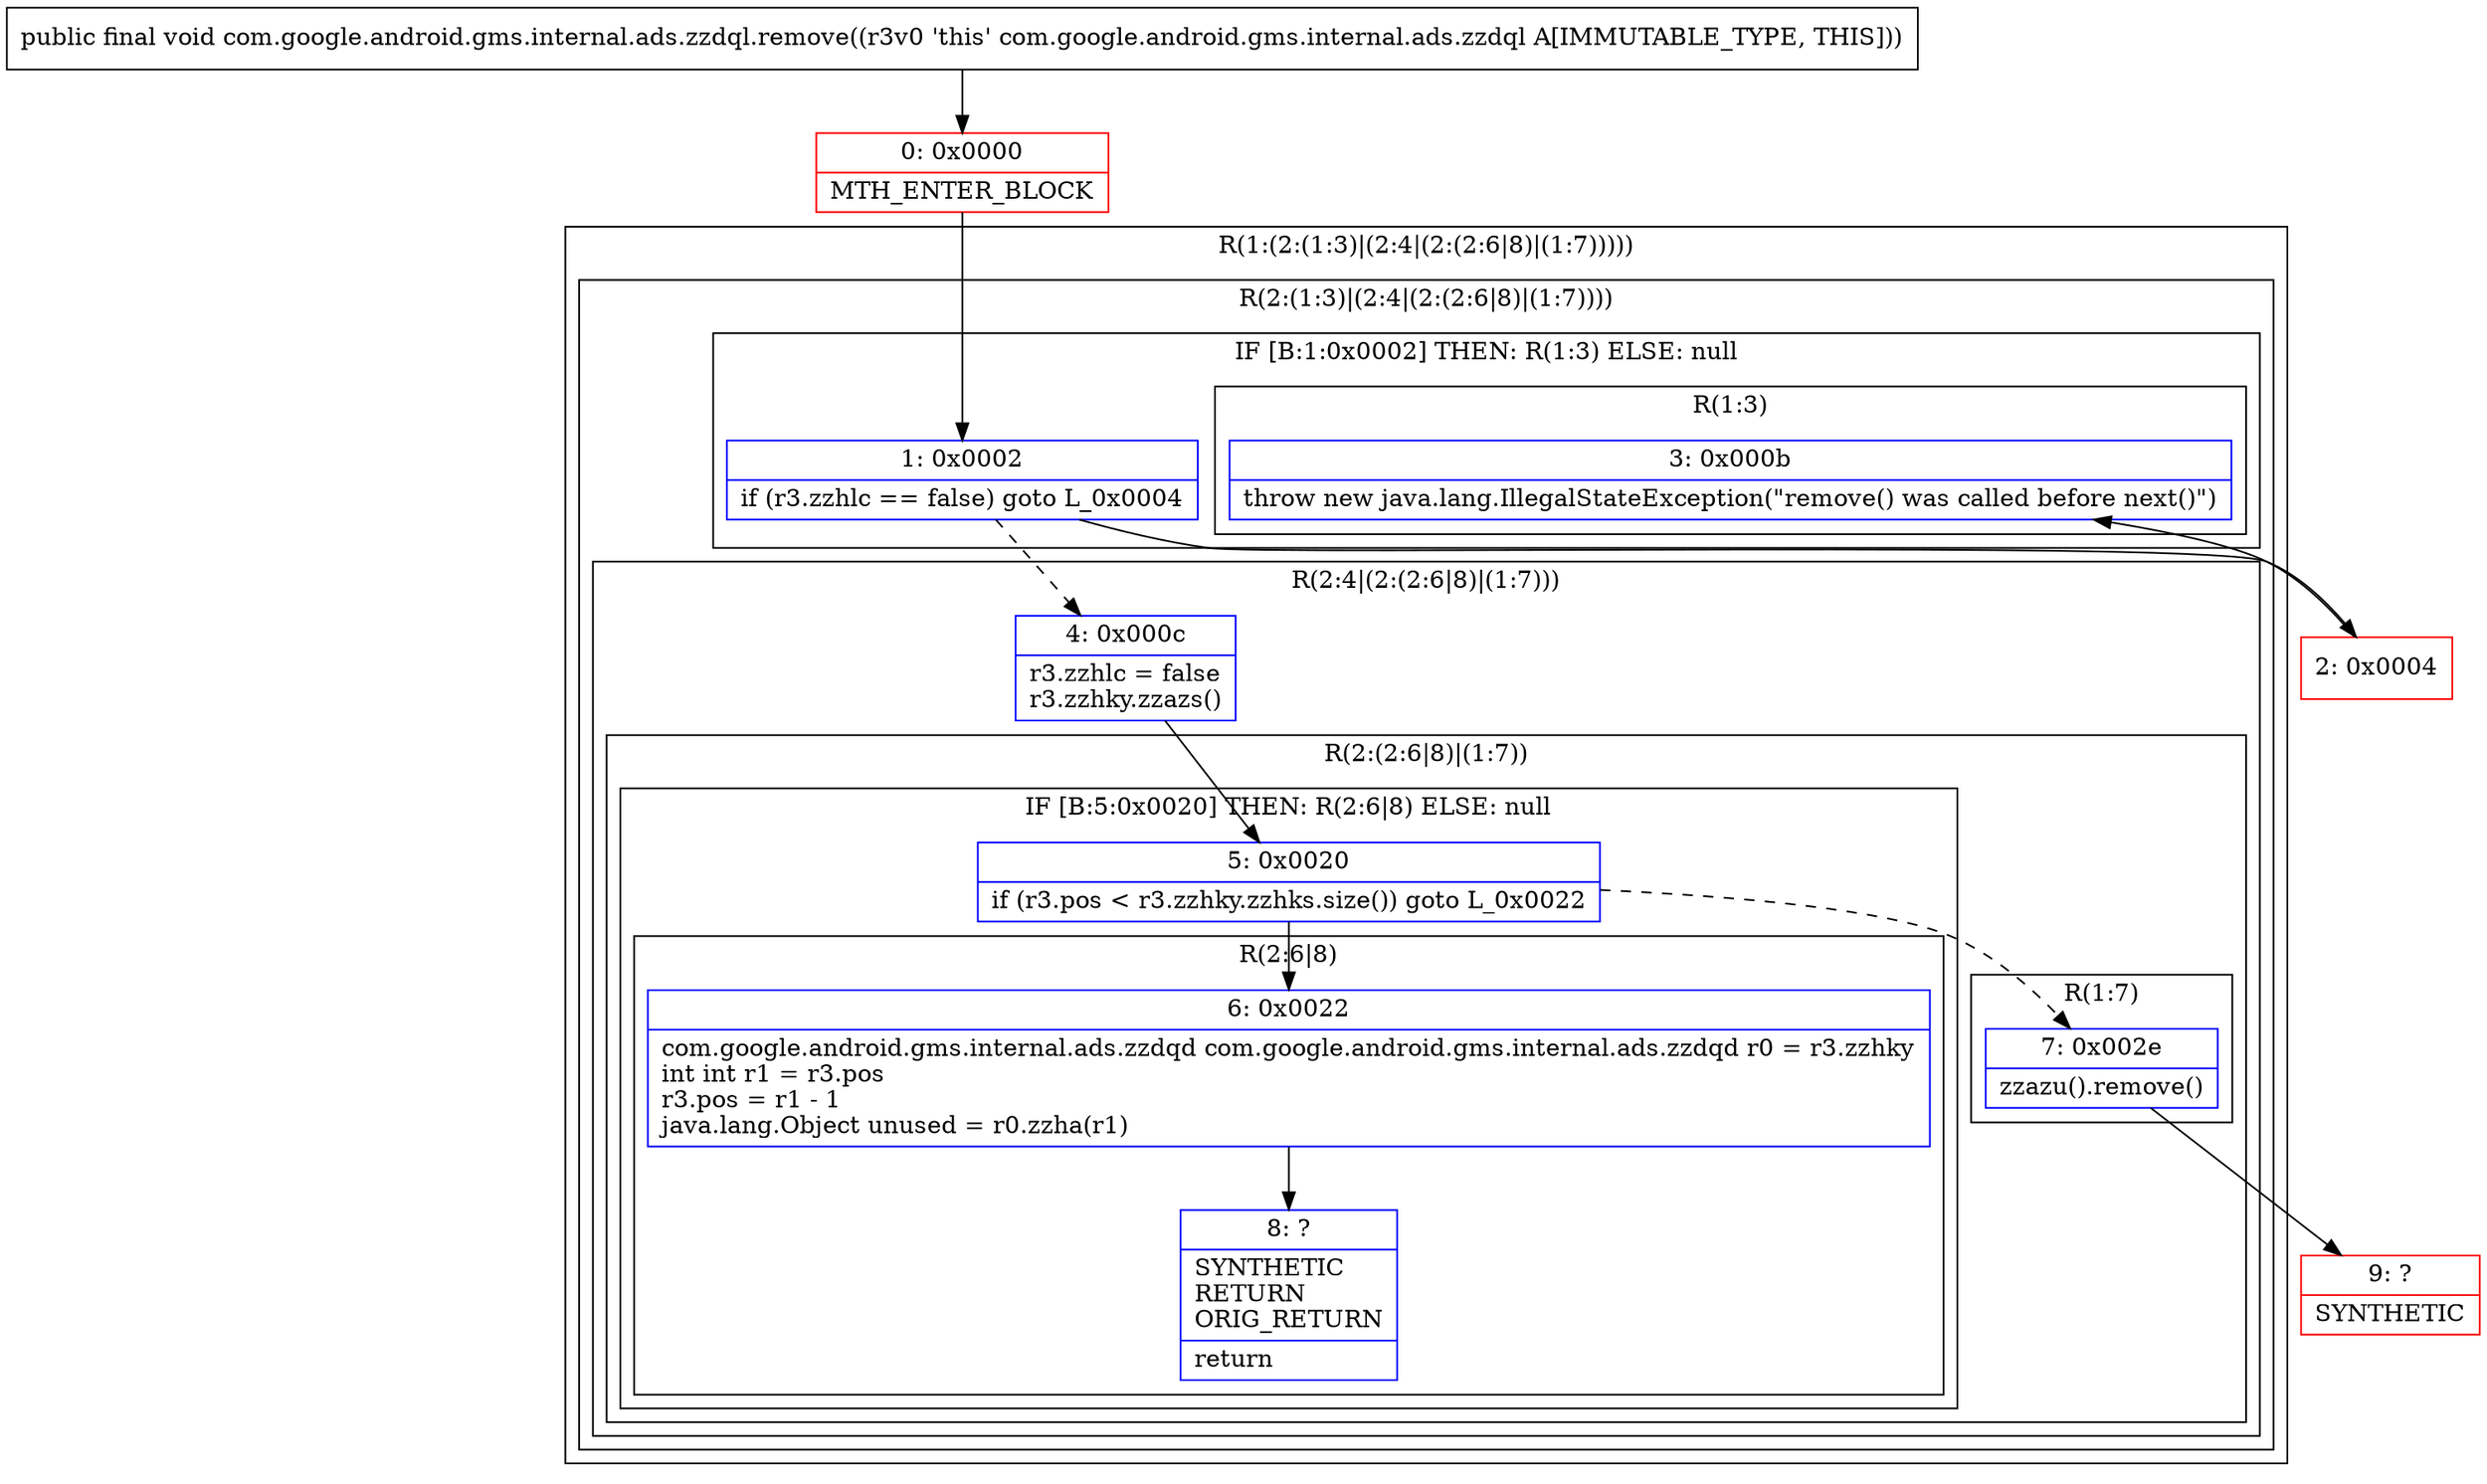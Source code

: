 digraph "CFG forcom.google.android.gms.internal.ads.zzdql.remove()V" {
subgraph cluster_Region_465479077 {
label = "R(1:(2:(1:3)|(2:4|(2:(2:6|8)|(1:7)))))";
node [shape=record,color=blue];
subgraph cluster_Region_552880766 {
label = "R(2:(1:3)|(2:4|(2:(2:6|8)|(1:7))))";
node [shape=record,color=blue];
subgraph cluster_IfRegion_1955505761 {
label = "IF [B:1:0x0002] THEN: R(1:3) ELSE: null";
node [shape=record,color=blue];
Node_1 [shape=record,label="{1\:\ 0x0002|if (r3.zzhlc == false) goto L_0x0004\l}"];
subgraph cluster_Region_770091723 {
label = "R(1:3)";
node [shape=record,color=blue];
Node_3 [shape=record,label="{3\:\ 0x000b|throw new java.lang.IllegalStateException(\"remove() was called before next()\")\l}"];
}
}
subgraph cluster_Region_1134272863 {
label = "R(2:4|(2:(2:6|8)|(1:7)))";
node [shape=record,color=blue];
Node_4 [shape=record,label="{4\:\ 0x000c|r3.zzhlc = false\lr3.zzhky.zzazs()\l}"];
subgraph cluster_Region_1103017192 {
label = "R(2:(2:6|8)|(1:7))";
node [shape=record,color=blue];
subgraph cluster_IfRegion_1073921808 {
label = "IF [B:5:0x0020] THEN: R(2:6|8) ELSE: null";
node [shape=record,color=blue];
Node_5 [shape=record,label="{5\:\ 0x0020|if (r3.pos \< r3.zzhky.zzhks.size()) goto L_0x0022\l}"];
subgraph cluster_Region_293711483 {
label = "R(2:6|8)";
node [shape=record,color=blue];
Node_6 [shape=record,label="{6\:\ 0x0022|com.google.android.gms.internal.ads.zzdqd com.google.android.gms.internal.ads.zzdqd r0 = r3.zzhky\lint int r1 = r3.pos\lr3.pos = r1 \- 1\ljava.lang.Object unused = r0.zzha(r1)\l}"];
Node_8 [shape=record,label="{8\:\ ?|SYNTHETIC\lRETURN\lORIG_RETURN\l|return\l}"];
}
}
subgraph cluster_Region_1479206185 {
label = "R(1:7)";
node [shape=record,color=blue];
Node_7 [shape=record,label="{7\:\ 0x002e|zzazu().remove()\l}"];
}
}
}
}
}
Node_0 [shape=record,color=red,label="{0\:\ 0x0000|MTH_ENTER_BLOCK\l}"];
Node_2 [shape=record,color=red,label="{2\:\ 0x0004}"];
Node_9 [shape=record,color=red,label="{9\:\ ?|SYNTHETIC\l}"];
MethodNode[shape=record,label="{public final void com.google.android.gms.internal.ads.zzdql.remove((r3v0 'this' com.google.android.gms.internal.ads.zzdql A[IMMUTABLE_TYPE, THIS])) }"];
MethodNode -> Node_0;
Node_1 -> Node_2;
Node_1 -> Node_4[style=dashed];
Node_4 -> Node_5;
Node_5 -> Node_6;
Node_5 -> Node_7[style=dashed];
Node_6 -> Node_8;
Node_7 -> Node_9;
Node_0 -> Node_1;
Node_2 -> Node_3;
}

